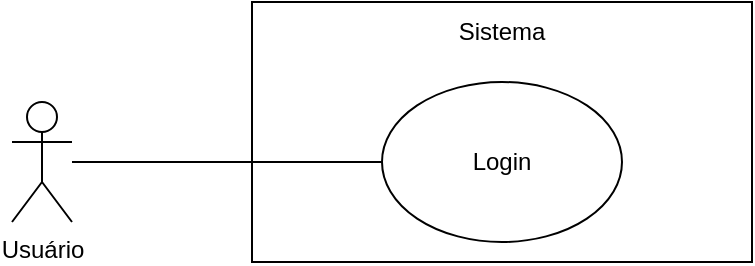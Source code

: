 <mxfile version="24.7.17">
  <diagram id="u04uSDArdzlPebj_fiQG" name="Página-1">
    <mxGraphModel dx="1252" dy="694" grid="1" gridSize="10" guides="1" tooltips="1" connect="1" arrows="1" fold="1" page="1" pageScale="1" pageWidth="1169" pageHeight="827" math="0" shadow="0">
      <root>
        <mxCell id="0" />
        <mxCell id="1" parent="0" />
        <mxCell id="IULxUuQLuFfqzKgCPDx4-6" style="edgeStyle=orthogonalEdgeStyle;rounded=0;orthogonalLoop=1;jettySize=auto;html=1;entryX=0;entryY=0.5;entryDx=0;entryDy=0;endArrow=none;endFill=0;" edge="1" parent="1" source="ugz5MF-itczK6f85yWWh-1" target="ugz5MF-itczK6f85yWWh-2">
          <mxGeometry relative="1" as="geometry" />
        </mxCell>
        <mxCell id="ugz5MF-itczK6f85yWWh-1" value="Usuário" style="shape=umlActor;verticalLabelPosition=bottom;verticalAlign=top;html=1;outlineConnect=0;" parent="1" vertex="1">
          <mxGeometry x="40" y="50" width="30" height="60" as="geometry" />
        </mxCell>
        <mxCell id="IULxUuQLuFfqzKgCPDx4-3" value="" style="group" vertex="1" connectable="0" parent="1">
          <mxGeometry x="160" width="250" height="130" as="geometry" />
        </mxCell>
        <mxCell id="IULxUuQLuFfqzKgCPDx4-1" value="" style="rounded=0;whiteSpace=wrap;html=1;fillColor=none;" vertex="1" parent="IULxUuQLuFfqzKgCPDx4-3">
          <mxGeometry width="250" height="130" as="geometry" />
        </mxCell>
        <mxCell id="ugz5MF-itczK6f85yWWh-2" value="Login" style="ellipse;whiteSpace=wrap;html=1;" parent="IULxUuQLuFfqzKgCPDx4-3" vertex="1">
          <mxGeometry x="65" y="40" width="120" height="80" as="geometry" />
        </mxCell>
        <mxCell id="IULxUuQLuFfqzKgCPDx4-2" value="Sistema" style="text;html=1;align=center;verticalAlign=middle;whiteSpace=wrap;rounded=0;" vertex="1" parent="IULxUuQLuFfqzKgCPDx4-3">
          <mxGeometry x="95" width="60" height="30" as="geometry" />
        </mxCell>
      </root>
    </mxGraphModel>
  </diagram>
</mxfile>
